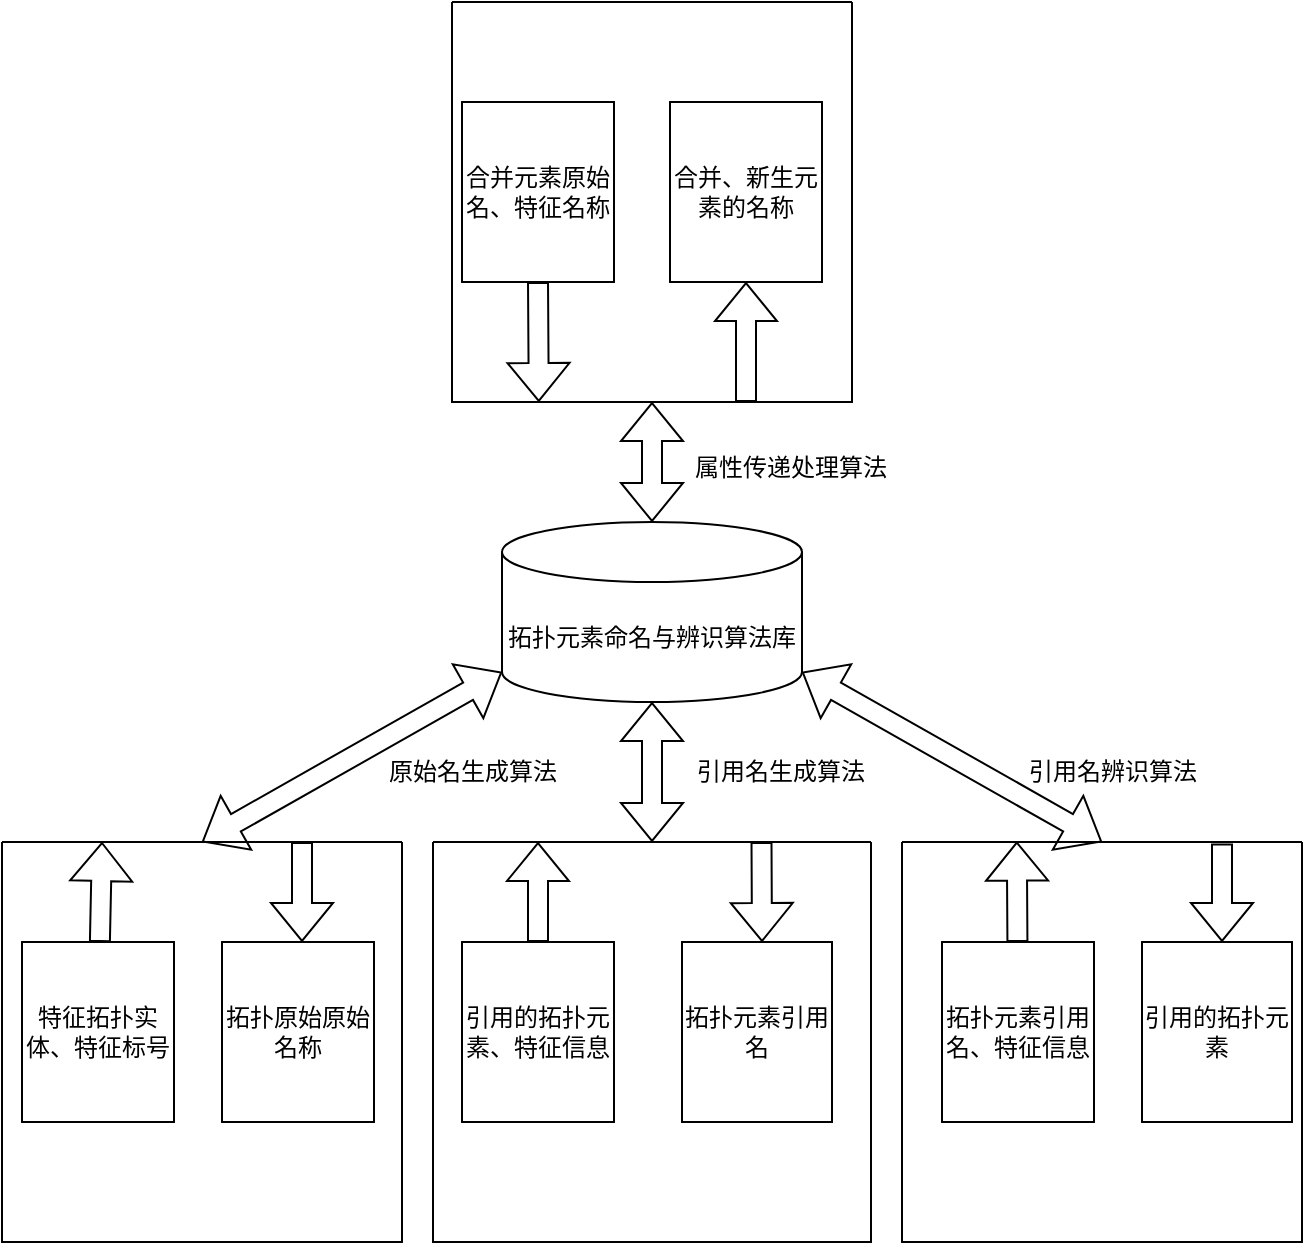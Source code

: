 <mxfile version="22.1.0" type="github">
  <diagram name="第 1 页" id="DiGjYvK5j5gVB0MXpEpa">
    <mxGraphModel dx="941" dy="1604" grid="1" gridSize="10" guides="1" tooltips="1" connect="1" arrows="1" fold="1" page="1" pageScale="1" pageWidth="827" pageHeight="1169" math="0" shadow="0">
      <root>
        <mxCell id="0" />
        <mxCell id="1" parent="0" />
        <mxCell id="rBaCOdARi4ccgNFdE-XR-1" value="拓扑元素命名与辨识算法库" style="shape=cylinder3;whiteSpace=wrap;html=1;boundedLbl=1;backgroundOutline=1;size=15;" vertex="1" parent="1">
          <mxGeometry x="330" y="120" width="150" height="90" as="geometry" />
        </mxCell>
        <mxCell id="rBaCOdARi4ccgNFdE-XR-2" value="" style="swimlane;startSize=0;" vertex="1" parent="1">
          <mxGeometry x="80" y="280" width="200" height="200" as="geometry" />
        </mxCell>
        <mxCell id="rBaCOdARi4ccgNFdE-XR-22" value="特征拓扑实体、特征标号" style="rounded=0;whiteSpace=wrap;html=1;" vertex="1" parent="rBaCOdARi4ccgNFdE-XR-2">
          <mxGeometry x="10" y="50" width="76" height="90" as="geometry" />
        </mxCell>
        <mxCell id="rBaCOdARi4ccgNFdE-XR-23" value="拓扑原始原始名称" style="rounded=0;whiteSpace=wrap;html=1;" vertex="1" parent="rBaCOdARi4ccgNFdE-XR-2">
          <mxGeometry x="110" y="50" width="76" height="90" as="geometry" />
        </mxCell>
        <mxCell id="rBaCOdARi4ccgNFdE-XR-36" value="" style="shape=flexArrow;endArrow=classic;html=1;rounded=0;exitX=0.75;exitY=0;exitDx=0;exitDy=0;" edge="1" parent="rBaCOdARi4ccgNFdE-XR-2" source="rBaCOdARi4ccgNFdE-XR-2">
          <mxGeometry width="50" height="50" relative="1" as="geometry">
            <mxPoint x="60" y="-30" as="sourcePoint" />
            <mxPoint x="150" y="50" as="targetPoint" />
          </mxGeometry>
        </mxCell>
        <mxCell id="rBaCOdARi4ccgNFdE-XR-38" value="" style="shape=flexArrow;endArrow=classic;html=1;rounded=0;entryX=0.25;entryY=0;entryDx=0;entryDy=0;" edge="1" parent="rBaCOdARi4ccgNFdE-XR-2" source="rBaCOdARi4ccgNFdE-XR-22" target="rBaCOdARi4ccgNFdE-XR-2">
          <mxGeometry width="50" height="50" relative="1" as="geometry">
            <mxPoint x="20" y="80" as="sourcePoint" />
            <mxPoint x="70" y="30" as="targetPoint" />
          </mxGeometry>
        </mxCell>
        <mxCell id="rBaCOdARi4ccgNFdE-XR-3" value="" style="swimlane;startSize=0;" vertex="1" parent="1">
          <mxGeometry x="295.5" y="280" width="219" height="200" as="geometry" />
        </mxCell>
        <mxCell id="rBaCOdARi4ccgNFdE-XR-18" value="拓扑元素引用名" style="rounded=0;whiteSpace=wrap;html=1;" vertex="1" parent="rBaCOdARi4ccgNFdE-XR-3">
          <mxGeometry x="124.5" y="50" width="75" height="90" as="geometry" />
        </mxCell>
        <mxCell id="rBaCOdARi4ccgNFdE-XR-19" value="引用的拓扑元素、特征信息" style="rounded=0;whiteSpace=wrap;html=1;" vertex="1" parent="rBaCOdARi4ccgNFdE-XR-3">
          <mxGeometry x="14.5" y="50" width="76" height="90" as="geometry" />
        </mxCell>
        <mxCell id="rBaCOdARi4ccgNFdE-XR-26" value="" style="shape=flexArrow;endArrow=classic;html=1;rounded=0;exitX=0.5;exitY=0;exitDx=0;exitDy=0;" edge="1" parent="rBaCOdARi4ccgNFdE-XR-3" source="rBaCOdARi4ccgNFdE-XR-19">
          <mxGeometry width="50" height="50" relative="1" as="geometry">
            <mxPoint x="24.5" y="30" as="sourcePoint" />
            <mxPoint x="52.5" as="targetPoint" />
          </mxGeometry>
        </mxCell>
        <mxCell id="rBaCOdARi4ccgNFdE-XR-27" value="" style="shape=flexArrow;endArrow=classic;html=1;rounded=0;exitX=0.75;exitY=0;exitDx=0;exitDy=0;" edge="1" parent="rBaCOdARi4ccgNFdE-XR-3" source="rBaCOdARi4ccgNFdE-XR-3">
          <mxGeometry width="50" height="50" relative="1" as="geometry">
            <mxPoint x="114.5" y="180" as="sourcePoint" />
            <mxPoint x="164.5" y="50" as="targetPoint" />
          </mxGeometry>
        </mxCell>
        <mxCell id="rBaCOdARi4ccgNFdE-XR-5" value="" style="shape=flexArrow;endArrow=classic;startArrow=classic;html=1;rounded=0;entryX=0;entryY=1;entryDx=0;entryDy=-15;entryPerimeter=0;exitX=0.5;exitY=0;exitDx=0;exitDy=0;" edge="1" parent="1" source="rBaCOdARi4ccgNFdE-XR-2" target="rBaCOdARi4ccgNFdE-XR-1">
          <mxGeometry width="100" height="100" relative="1" as="geometry">
            <mxPoint x="150" y="270" as="sourcePoint" />
            <mxPoint x="250" y="160" as="targetPoint" />
          </mxGeometry>
        </mxCell>
        <mxCell id="rBaCOdARi4ccgNFdE-XR-10" value="" style="swimlane;startSize=0;" vertex="1" parent="1">
          <mxGeometry x="530" y="280" width="200" height="200" as="geometry" />
        </mxCell>
        <mxCell id="rBaCOdARi4ccgNFdE-XR-21" value="拓扑元素引用名、特征信息" style="rounded=0;whiteSpace=wrap;html=1;" vertex="1" parent="rBaCOdARi4ccgNFdE-XR-10">
          <mxGeometry x="20" y="50" width="76" height="90" as="geometry" />
        </mxCell>
        <mxCell id="rBaCOdARi4ccgNFdE-XR-20" value="引用的拓扑元素" style="rounded=0;whiteSpace=wrap;html=1;" vertex="1" parent="rBaCOdARi4ccgNFdE-XR-10">
          <mxGeometry x="120" y="50" width="75" height="90" as="geometry" />
        </mxCell>
        <mxCell id="rBaCOdARi4ccgNFdE-XR-28" value="" style="shape=flexArrow;endArrow=classic;html=1;rounded=0;entryX=0.287;entryY=-0.001;entryDx=0;entryDy=0;entryPerimeter=0;" edge="1" parent="rBaCOdARi4ccgNFdE-XR-10" source="rBaCOdARi4ccgNFdE-XR-21" target="rBaCOdARi4ccgNFdE-XR-10">
          <mxGeometry width="50" height="50" relative="1" as="geometry">
            <mxPoint x="30" y="70" as="sourcePoint" />
            <mxPoint x="60" as="targetPoint" />
          </mxGeometry>
        </mxCell>
        <mxCell id="rBaCOdARi4ccgNFdE-XR-34" value="" style="shape=flexArrow;endArrow=classic;html=1;rounded=0;exitX=0.8;exitY=0.004;exitDx=0;exitDy=0;exitPerimeter=0;" edge="1" parent="rBaCOdARi4ccgNFdE-XR-10" source="rBaCOdARi4ccgNFdE-XR-10">
          <mxGeometry width="50" height="50" relative="1" as="geometry">
            <mxPoint x="260" y="100" as="sourcePoint" />
            <mxPoint x="160" y="50" as="targetPoint" />
          </mxGeometry>
        </mxCell>
        <mxCell id="rBaCOdARi4ccgNFdE-XR-11" value="" style="swimlane;startSize=0;" vertex="1" parent="1">
          <mxGeometry x="305" y="-140" width="200" height="200" as="geometry" />
        </mxCell>
        <mxCell id="rBaCOdARi4ccgNFdE-XR-44" value="合并元素原始名、特征名称" style="rounded=0;whiteSpace=wrap;html=1;" vertex="1" parent="rBaCOdARi4ccgNFdE-XR-11">
          <mxGeometry x="5" y="50" width="76" height="90" as="geometry" />
        </mxCell>
        <mxCell id="rBaCOdARi4ccgNFdE-XR-45" value="合并、新生元素的名称" style="rounded=0;whiteSpace=wrap;html=1;" vertex="1" parent="rBaCOdARi4ccgNFdE-XR-11">
          <mxGeometry x="109" y="50" width="76" height="90" as="geometry" />
        </mxCell>
        <mxCell id="rBaCOdARi4ccgNFdE-XR-46" value="" style="shape=flexArrow;endArrow=classic;html=1;rounded=0;exitX=0.5;exitY=1;exitDx=0;exitDy=0;entryX=0.217;entryY=1;entryDx=0;entryDy=0;entryPerimeter=0;" edge="1" parent="rBaCOdARi4ccgNFdE-XR-11" source="rBaCOdARi4ccgNFdE-XR-44" target="rBaCOdARi4ccgNFdE-XR-11">
          <mxGeometry width="50" height="50" relative="1" as="geometry">
            <mxPoint x="25" y="230" as="sourcePoint" />
            <mxPoint x="75" y="180" as="targetPoint" />
          </mxGeometry>
        </mxCell>
        <mxCell id="rBaCOdARi4ccgNFdE-XR-48" value="" style="shape=flexArrow;endArrow=classic;html=1;rounded=0;entryX=0.5;entryY=1;entryDx=0;entryDy=0;" edge="1" parent="rBaCOdARi4ccgNFdE-XR-11" target="rBaCOdARi4ccgNFdE-XR-45">
          <mxGeometry width="50" height="50" relative="1" as="geometry">
            <mxPoint x="147" y="200" as="sourcePoint" />
            <mxPoint x="195" y="230" as="targetPoint" />
          </mxGeometry>
        </mxCell>
        <mxCell id="rBaCOdARi4ccgNFdE-XR-12" value="" style="shape=flexArrow;endArrow=classic;startArrow=classic;html=1;rounded=0;entryX=0.5;entryY=1;entryDx=0;entryDy=0;entryPerimeter=0;" edge="1" parent="1" source="rBaCOdARi4ccgNFdE-XR-3" target="rBaCOdARi4ccgNFdE-XR-1">
          <mxGeometry width="100" height="100" relative="1" as="geometry">
            <mxPoint x="360" y="410" as="sourcePoint" />
            <mxPoint x="460" y="310" as="targetPoint" />
          </mxGeometry>
        </mxCell>
        <mxCell id="rBaCOdARi4ccgNFdE-XR-13" value="" style="shape=flexArrow;endArrow=classic;startArrow=classic;html=1;rounded=0;entryX=1;entryY=1;entryDx=0;entryDy=-15;entryPerimeter=0;exitX=0.5;exitY=0;exitDx=0;exitDy=0;" edge="1" parent="1" source="rBaCOdARi4ccgNFdE-XR-10" target="rBaCOdARi4ccgNFdE-XR-1">
          <mxGeometry width="100" height="100" relative="1" as="geometry">
            <mxPoint x="560" y="330" as="sourcePoint" />
            <mxPoint x="660" y="230" as="targetPoint" />
          </mxGeometry>
        </mxCell>
        <mxCell id="rBaCOdARi4ccgNFdE-XR-14" value="" style="shape=flexArrow;endArrow=classic;startArrow=classic;html=1;rounded=0;entryX=0.5;entryY=1;entryDx=0;entryDy=0;" edge="1" parent="1" source="rBaCOdARi4ccgNFdE-XR-1" target="rBaCOdARi4ccgNFdE-XR-11">
          <mxGeometry width="100" height="100" relative="1" as="geometry">
            <mxPoint x="230" y="190" as="sourcePoint" />
            <mxPoint x="330" y="90" as="targetPoint" />
          </mxGeometry>
        </mxCell>
        <mxCell id="rBaCOdARi4ccgNFdE-XR-15" value="原始名生成算法" style="text;html=1;align=center;verticalAlign=middle;resizable=0;points=[];autosize=1;strokeColor=none;fillColor=none;" vertex="1" parent="1">
          <mxGeometry x="260" y="230" width="110" height="30" as="geometry" />
        </mxCell>
        <mxCell id="rBaCOdARi4ccgNFdE-XR-16" value="引用名生成算法" style="text;html=1;align=center;verticalAlign=middle;resizable=0;points=[];autosize=1;strokeColor=none;fillColor=none;" vertex="1" parent="1">
          <mxGeometry x="414" y="230" width="110" height="30" as="geometry" />
        </mxCell>
        <mxCell id="rBaCOdARi4ccgNFdE-XR-17" value="引用名辨识算法" style="text;html=1;align=center;verticalAlign=middle;resizable=0;points=[];autosize=1;strokeColor=none;fillColor=none;" vertex="1" parent="1">
          <mxGeometry x="580" y="230" width="110" height="30" as="geometry" />
        </mxCell>
        <mxCell id="rBaCOdARi4ccgNFdE-XR-50" value="属性传递处理算法" style="text;html=1;align=center;verticalAlign=middle;resizable=0;points=[];autosize=1;strokeColor=none;fillColor=none;" vertex="1" parent="1">
          <mxGeometry x="414" y="78" width="120" height="30" as="geometry" />
        </mxCell>
      </root>
    </mxGraphModel>
  </diagram>
</mxfile>
